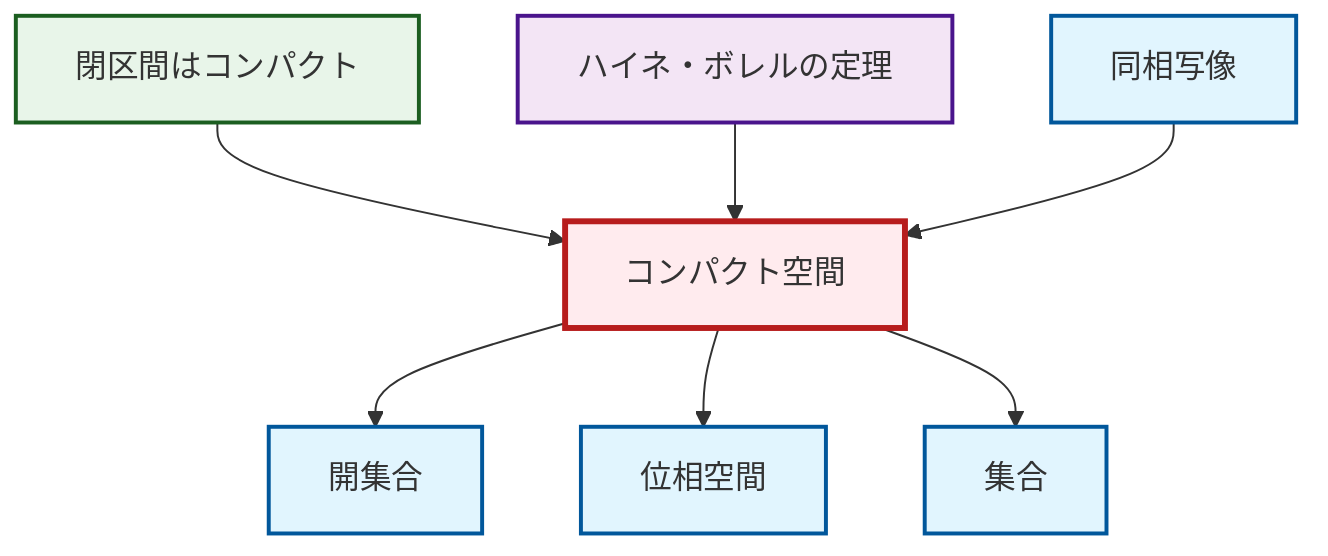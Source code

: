 graph TD
    classDef definition fill:#e1f5fe,stroke:#01579b,stroke-width:2px
    classDef theorem fill:#f3e5f5,stroke:#4a148c,stroke-width:2px
    classDef axiom fill:#fff3e0,stroke:#e65100,stroke-width:2px
    classDef example fill:#e8f5e9,stroke:#1b5e20,stroke-width:2px
    classDef current fill:#ffebee,stroke:#b71c1c,stroke-width:3px
    thm-heine-borel["ハイネ・ボレルの定理"]:::theorem
    def-compact["コンパクト空間"]:::definition
    def-set["集合"]:::definition
    def-open-set["開集合"]:::definition
    def-homeomorphism["同相写像"]:::definition
    def-topological-space["位相空間"]:::definition
    ex-closed-interval-compact["閉区間はコンパクト"]:::example
    def-compact --> def-open-set
    ex-closed-interval-compact --> def-compact
    thm-heine-borel --> def-compact
    def-compact --> def-topological-space
    def-compact --> def-set
    def-homeomorphism --> def-compact
    class def-compact current